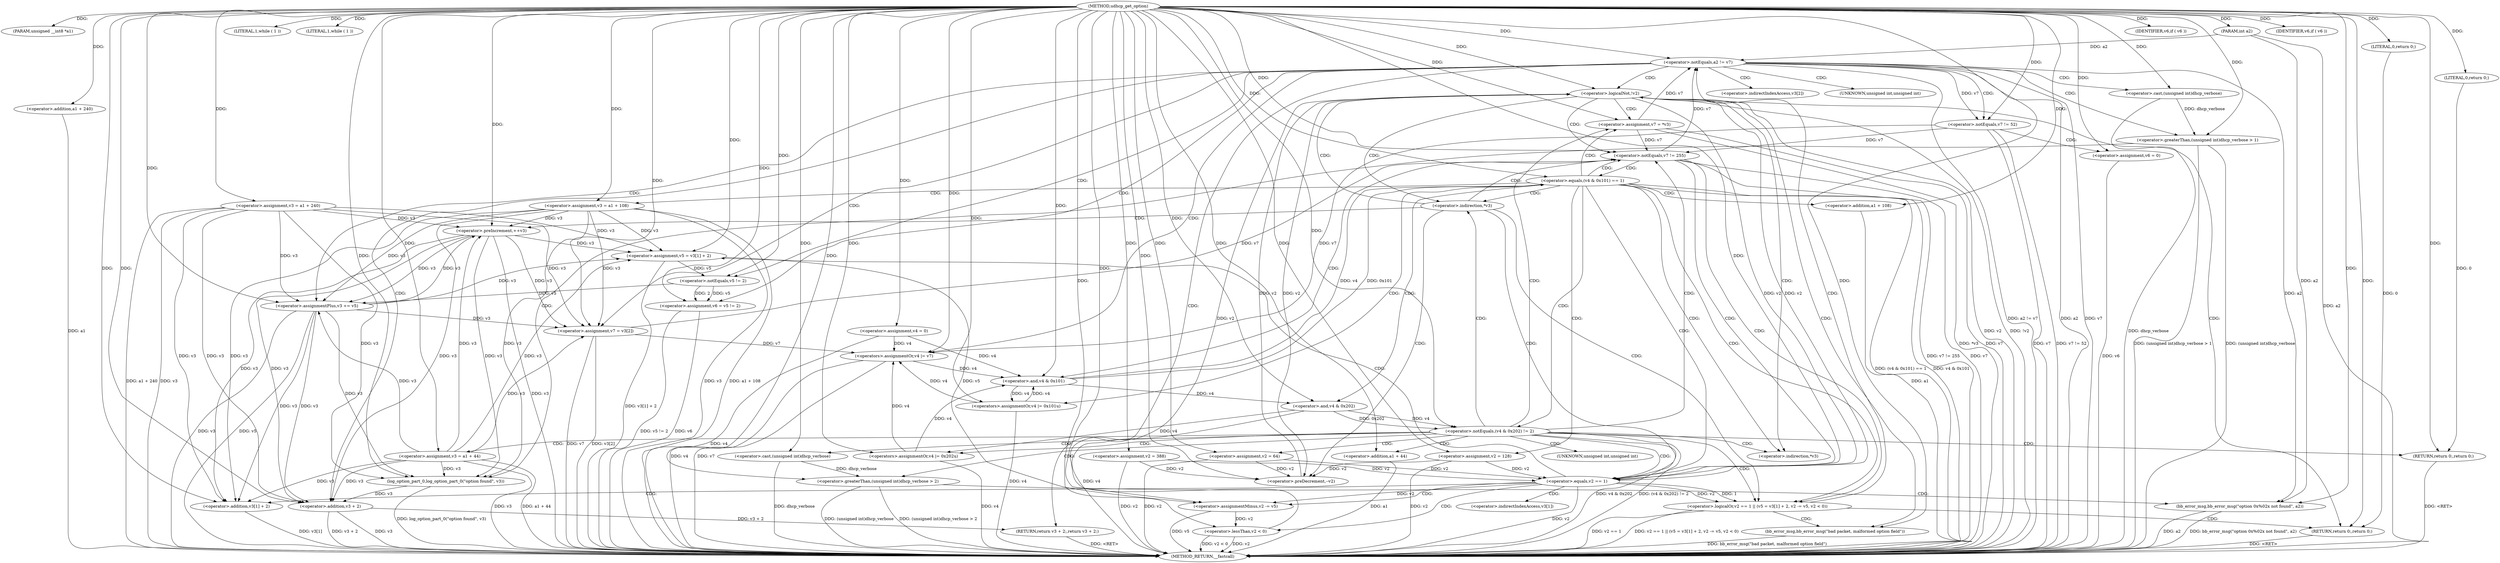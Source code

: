digraph udhcp_get_option {  
"1000107" [label = "(METHOD,udhcp_get_option)" ]
"1000277" [label = "(METHOD_RETURN,__fastcall)" ]
"1000108" [label = "(PARAM,unsigned __int8 *a1)" ]
"1000109" [label = "(PARAM,int a2)" ]
"1000117" [label = "(<operator>.assignment,v2 = 388)" ]
"1000120" [label = "(<operator>.assignment,v3 = a1 + 240)" ]
"1000122" [label = "(<operator>.addition,a1 + 240)" ]
"1000125" [label = "(<operator>.assignment,v4 = 0)" ]
"1000129" [label = "(LITERAL,1,while ( 1 ))" ]
"1000132" [label = "(LITERAL,1,while ( 1 ))" ]
"1000134" [label = "(<operator>.assignment,v7 = *v3)" ]
"1000142" [label = "(<operator>.preDecrement,--v2)" ]
"1000144" [label = "(<operator>.preIncrement,++v3)" ]
"1000148" [label = "(<operator>.logicalNot,!v2)" ]
"1000152" [label = "(<operator>.notEquals,v7 != 255)" ]
"1000157" [label = "(<operator>.equals,(v4 & 0x101) == 1)" ]
"1000158" [label = "(<operator>.and,v4 & 0x101)" ]
"1000163" [label = "(<operators>.assignmentOr,v4 |= 0x101u)" ]
"1000166" [label = "(<operator>.assignment,v3 = a1 + 108)" ]
"1000168" [label = "(<operator>.addition,a1 + 108)" ]
"1000171" [label = "(<operator>.assignment,v2 = 128)" ]
"1000177" [label = "(<operator>.notEquals,(v4 & 0x202) != 2)" ]
"1000178" [label = "(<operator>.and,v4 & 0x202)" ]
"1000184" [label = "(<operator>.greaterThan,(unsigned int)dhcp_verbose > 2)" ]
"1000185" [label = "(<operator>.cast,(unsigned int)dhcp_verbose)" ]
"1000189" [label = "(bb_error_msg,bb_error_msg(\"option 0x%02x not found\", a2))" ]
"1000192" [label = "(RETURN,return 0;,return 0;)" ]
"1000193" [label = "(LITERAL,0,return 0;)" ]
"1000194" [label = "(<operators>.assignmentOr,v4 |= 0x202u)" ]
"1000197" [label = "(<operator>.assignment,v3 = a1 + 44)" ]
"1000199" [label = "(<operator>.addition,a1 + 44)" ]
"1000202" [label = "(<operator>.assignment,v2 = 64)" ]
"1000206" [label = "(<operator>.logicalOr,v2 == 1 || (v5 = v3[1] + 2, v2 -= v5, v2 < 0))" ]
"1000207" [label = "(<operator>.equals,v2 == 1)" ]
"1000211" [label = "(<operator>.assignment,v5 = v3[1] + 2)" ]
"1000213" [label = "(<operator>.addition,v3[1] + 2)" ]
"1000219" [label = "(<operator>.assignmentMinus,v2 -= v5)" ]
"1000222" [label = "(<operator>.lessThan,v2 < 0)" ]
"1000227" [label = "(bb_error_msg,bb_error_msg(\"bad packet, malformed option field\"))" ]
"1000229" [label = "(RETURN,return 0;,return 0;)" ]
"1000230" [label = "(LITERAL,0,return 0;)" ]
"1000232" [label = "(<operator>.notEquals,a2 != v7)" ]
"1000236" [label = "(<operator>.assignment,v6 = v5 != 2)" ]
"1000238" [label = "(<operator>.notEquals,v5 != 2)" ]
"1000242" [label = "(<operator>.notEquals,v7 != 52)" ]
"1000245" [label = "(<operator>.assignment,v6 = 0)" ]
"1000249" [label = "(IDENTIFIER,v6,if ( v6 ))" ]
"1000250" [label = "(<operator>.assignment,v7 = v3[2])" ]
"1000255" [label = "(<operator>.assignmentPlus,v3 += v5)" ]
"1000259" [label = "(IDENTIFIER,v6,if ( v6 ))" ]
"1000260" [label = "(<operators>.assignmentOr,v4 |= v7)" ]
"1000265" [label = "(<operator>.greaterThan,(unsigned int)dhcp_verbose > 1)" ]
"1000266" [label = "(<operator>.cast,(unsigned int)dhcp_verbose)" ]
"1000270" [label = "(log_option_part_0,log_option_part_0(\"option found\", v3))" ]
"1000273" [label = "(RETURN,return v3 + 2;,return v3 + 2;)" ]
"1000274" [label = "(<operator>.addition,v3 + 2)" ]
"1000136" [label = "(<operator>.indirection,*v3)" ]
"1000139" [label = "(<operator>.indirection,*v3)" ]
"1000186" [label = "(UNKNOWN,unsigned int,unsigned int)" ]
"1000214" [label = "(<operator>.indirectIndexAccess,v3[1])" ]
"1000252" [label = "(<operator>.indirectIndexAccess,v3[2])" ]
"1000267" [label = "(UNKNOWN,unsigned int,unsigned int)" ]
  "1000273" -> "1000277"  [ label = "DDG: <RET>"] 
  "1000229" -> "1000277"  [ label = "DDG: <RET>"] 
  "1000192" -> "1000277"  [ label = "DDG: <RET>"] 
  "1000232" -> "1000277"  [ label = "DDG: a2"] 
  "1000213" -> "1000277"  [ label = "DDG: v3[1]"] 
  "1000148" -> "1000277"  [ label = "DDG: v2"] 
  "1000274" -> "1000277"  [ label = "DDG: v3"] 
  "1000197" -> "1000277"  [ label = "DDG: v3"] 
  "1000206" -> "1000277"  [ label = "DDG: v2 == 1 || (v5 = v3[1] + 2, v2 -= v5, v2 < 0)"] 
  "1000185" -> "1000277"  [ label = "DDG: dhcp_verbose"] 
  "1000144" -> "1000277"  [ label = "DDG: v3"] 
  "1000236" -> "1000277"  [ label = "DDG: v5 != 2"] 
  "1000194" -> "1000277"  [ label = "DDG: v4"] 
  "1000250" -> "1000277"  [ label = "DDG: v7"] 
  "1000163" -> "1000277"  [ label = "DDG: v4"] 
  "1000166" -> "1000277"  [ label = "DDG: v3"] 
  "1000134" -> "1000277"  [ label = "DDG: *v3"] 
  "1000242" -> "1000277"  [ label = "DDG: v7"] 
  "1000199" -> "1000277"  [ label = "DDG: a1"] 
  "1000189" -> "1000277"  [ label = "DDG: a2"] 
  "1000197" -> "1000277"  [ label = "DDG: a1 + 44"] 
  "1000202" -> "1000277"  [ label = "DDG: v2"] 
  "1000109" -> "1000277"  [ label = "DDG: a2"] 
  "1000222" -> "1000277"  [ label = "DDG: v2"] 
  "1000189" -> "1000277"  [ label = "DDG: bb_error_msg(\"option 0x%02x not found\", a2)"] 
  "1000120" -> "1000277"  [ label = "DDG: a1 + 240"] 
  "1000184" -> "1000277"  [ label = "DDG: (unsigned int)dhcp_verbose > 2"] 
  "1000211" -> "1000277"  [ label = "DDG: v3[1] + 2"] 
  "1000117" -> "1000277"  [ label = "DDG: v2"] 
  "1000265" -> "1000277"  [ label = "DDG: (unsigned int)dhcp_verbose > 1"] 
  "1000177" -> "1000277"  [ label = "DDG: v4 & 0x202"] 
  "1000245" -> "1000277"  [ label = "DDG: v6"] 
  "1000157" -> "1000277"  [ label = "DDG: (v4 & 0x101) == 1"] 
  "1000219" -> "1000277"  [ label = "DDG: v5"] 
  "1000152" -> "1000277"  [ label = "DDG: v7 != 255"] 
  "1000232" -> "1000277"  [ label = "DDG: v7"] 
  "1000120" -> "1000277"  [ label = "DDG: v3"] 
  "1000255" -> "1000277"  [ label = "DDG: v3"] 
  "1000274" -> "1000277"  [ label = "DDG: v3 + 2"] 
  "1000270" -> "1000277"  [ label = "DDG: log_option_part_0(\"option found\", v3)"] 
  "1000265" -> "1000277"  [ label = "DDG: (unsigned int)dhcp_verbose"] 
  "1000266" -> "1000277"  [ label = "DDG: dhcp_verbose"] 
  "1000227" -> "1000277"  [ label = "DDG: bb_error_msg(\"bad packet, malformed option field\")"] 
  "1000152" -> "1000277"  [ label = "DDG: v7"] 
  "1000148" -> "1000277"  [ label = "DDG: !v2"] 
  "1000157" -> "1000277"  [ label = "DDG: v4 & 0x101"] 
  "1000236" -> "1000277"  [ label = "DDG: v6"] 
  "1000232" -> "1000277"  [ label = "DDG: a2 != v7"] 
  "1000184" -> "1000277"  [ label = "DDG: (unsigned int)dhcp_verbose"] 
  "1000206" -> "1000277"  [ label = "DDG: v2 == 1"] 
  "1000222" -> "1000277"  [ label = "DDG: v2 < 0"] 
  "1000260" -> "1000277"  [ label = "DDG: v4"] 
  "1000250" -> "1000277"  [ label = "DDG: v3[2]"] 
  "1000207" -> "1000277"  [ label = "DDG: v2"] 
  "1000255" -> "1000277"  [ label = "DDG: v5"] 
  "1000134" -> "1000277"  [ label = "DDG: v7"] 
  "1000125" -> "1000277"  [ label = "DDG: v4"] 
  "1000177" -> "1000277"  [ label = "DDG: (v4 & 0x202) != 2"] 
  "1000242" -> "1000277"  [ label = "DDG: v7 != 52"] 
  "1000178" -> "1000277"  [ label = "DDG: v4"] 
  "1000168" -> "1000277"  [ label = "DDG: a1"] 
  "1000260" -> "1000277"  [ label = "DDG: v7"] 
  "1000171" -> "1000277"  [ label = "DDG: v2"] 
  "1000122" -> "1000277"  [ label = "DDG: a1"] 
  "1000166" -> "1000277"  [ label = "DDG: a1 + 108"] 
  "1000107" -> "1000108"  [ label = "DDG: "] 
  "1000107" -> "1000109"  [ label = "DDG: "] 
  "1000107" -> "1000117"  [ label = "DDG: "] 
  "1000107" -> "1000120"  [ label = "DDG: "] 
  "1000107" -> "1000122"  [ label = "DDG: "] 
  "1000107" -> "1000125"  [ label = "DDG: "] 
  "1000107" -> "1000129"  [ label = "DDG: "] 
  "1000107" -> "1000132"  [ label = "DDG: "] 
  "1000107" -> "1000134"  [ label = "DDG: "] 
  "1000202" -> "1000142"  [ label = "DDG: v2"] 
  "1000117" -> "1000142"  [ label = "DDG: v2"] 
  "1000148" -> "1000142"  [ label = "DDG: v2"] 
  "1000171" -> "1000142"  [ label = "DDG: v2"] 
  "1000107" -> "1000142"  [ label = "DDG: "] 
  "1000166" -> "1000144"  [ label = "DDG: v3"] 
  "1000120" -> "1000144"  [ label = "DDG: v3"] 
  "1000255" -> "1000144"  [ label = "DDG: v3"] 
  "1000197" -> "1000144"  [ label = "DDG: v3"] 
  "1000107" -> "1000144"  [ label = "DDG: "] 
  "1000142" -> "1000148"  [ label = "DDG: v2"] 
  "1000222" -> "1000148"  [ label = "DDG: v2"] 
  "1000207" -> "1000148"  [ label = "DDG: v2"] 
  "1000107" -> "1000148"  [ label = "DDG: "] 
  "1000242" -> "1000152"  [ label = "DDG: v7"] 
  "1000134" -> "1000152"  [ label = "DDG: v7"] 
  "1000250" -> "1000152"  [ label = "DDG: v7"] 
  "1000107" -> "1000152"  [ label = "DDG: "] 
  "1000158" -> "1000157"  [ label = "DDG: v4"] 
  "1000158" -> "1000157"  [ label = "DDG: 0x101"] 
  "1000163" -> "1000158"  [ label = "DDG: v4"] 
  "1000260" -> "1000158"  [ label = "DDG: v4"] 
  "1000125" -> "1000158"  [ label = "DDG: v4"] 
  "1000194" -> "1000158"  [ label = "DDG: v4"] 
  "1000107" -> "1000158"  [ label = "DDG: "] 
  "1000107" -> "1000157"  [ label = "DDG: "] 
  "1000107" -> "1000163"  [ label = "DDG: "] 
  "1000158" -> "1000163"  [ label = "DDG: v4"] 
  "1000107" -> "1000166"  [ label = "DDG: "] 
  "1000107" -> "1000168"  [ label = "DDG: "] 
  "1000107" -> "1000171"  [ label = "DDG: "] 
  "1000178" -> "1000177"  [ label = "DDG: v4"] 
  "1000178" -> "1000177"  [ label = "DDG: 0x202"] 
  "1000158" -> "1000178"  [ label = "DDG: v4"] 
  "1000107" -> "1000178"  [ label = "DDG: "] 
  "1000107" -> "1000177"  [ label = "DDG: "] 
  "1000185" -> "1000184"  [ label = "DDG: dhcp_verbose"] 
  "1000107" -> "1000185"  [ label = "DDG: "] 
  "1000107" -> "1000184"  [ label = "DDG: "] 
  "1000107" -> "1000189"  [ label = "DDG: "] 
  "1000232" -> "1000189"  [ label = "DDG: a2"] 
  "1000109" -> "1000189"  [ label = "DDG: a2"] 
  "1000193" -> "1000192"  [ label = "DDG: 0"] 
  "1000107" -> "1000192"  [ label = "DDG: "] 
  "1000107" -> "1000193"  [ label = "DDG: "] 
  "1000107" -> "1000194"  [ label = "DDG: "] 
  "1000178" -> "1000194"  [ label = "DDG: v4"] 
  "1000107" -> "1000197"  [ label = "DDG: "] 
  "1000107" -> "1000199"  [ label = "DDG: "] 
  "1000107" -> "1000202"  [ label = "DDG: "] 
  "1000207" -> "1000206"  [ label = "DDG: v2"] 
  "1000207" -> "1000206"  [ label = "DDG: 1"] 
  "1000202" -> "1000207"  [ label = "DDG: v2"] 
  "1000117" -> "1000207"  [ label = "DDG: v2"] 
  "1000148" -> "1000207"  [ label = "DDG: v2"] 
  "1000171" -> "1000207"  [ label = "DDG: v2"] 
  "1000107" -> "1000207"  [ label = "DDG: "] 
  "1000166" -> "1000211"  [ label = "DDG: v3"] 
  "1000120" -> "1000211"  [ label = "DDG: v3"] 
  "1000255" -> "1000211"  [ label = "DDG: v3"] 
  "1000197" -> "1000211"  [ label = "DDG: v3"] 
  "1000144" -> "1000211"  [ label = "DDG: v3"] 
  "1000107" -> "1000211"  [ label = "DDG: "] 
  "1000166" -> "1000213"  [ label = "DDG: v3"] 
  "1000120" -> "1000213"  [ label = "DDG: v3"] 
  "1000255" -> "1000213"  [ label = "DDG: v3"] 
  "1000197" -> "1000213"  [ label = "DDG: v3"] 
  "1000144" -> "1000213"  [ label = "DDG: v3"] 
  "1000107" -> "1000213"  [ label = "DDG: "] 
  "1000211" -> "1000219"  [ label = "DDG: v5"] 
  "1000107" -> "1000219"  [ label = "DDG: "] 
  "1000207" -> "1000219"  [ label = "DDG: v2"] 
  "1000219" -> "1000222"  [ label = "DDG: v2"] 
  "1000107" -> "1000222"  [ label = "DDG: "] 
  "1000107" -> "1000227"  [ label = "DDG: "] 
  "1000230" -> "1000229"  [ label = "DDG: 0"] 
  "1000107" -> "1000229"  [ label = "DDG: "] 
  "1000107" -> "1000230"  [ label = "DDG: "] 
  "1000109" -> "1000232"  [ label = "DDG: a2"] 
  "1000107" -> "1000232"  [ label = "DDG: "] 
  "1000152" -> "1000232"  [ label = "DDG: v7"] 
  "1000134" -> "1000232"  [ label = "DDG: v7"] 
  "1000238" -> "1000236"  [ label = "DDG: v5"] 
  "1000238" -> "1000236"  [ label = "DDG: 2"] 
  "1000107" -> "1000236"  [ label = "DDG: "] 
  "1000107" -> "1000238"  [ label = "DDG: "] 
  "1000211" -> "1000238"  [ label = "DDG: v5"] 
  "1000232" -> "1000242"  [ label = "DDG: v7"] 
  "1000107" -> "1000242"  [ label = "DDG: "] 
  "1000107" -> "1000245"  [ label = "DDG: "] 
  "1000107" -> "1000249"  [ label = "DDG: "] 
  "1000166" -> "1000250"  [ label = "DDG: v3"] 
  "1000120" -> "1000250"  [ label = "DDG: v3"] 
  "1000255" -> "1000250"  [ label = "DDG: v3"] 
  "1000197" -> "1000250"  [ label = "DDG: v3"] 
  "1000144" -> "1000250"  [ label = "DDG: v3"] 
  "1000107" -> "1000250"  [ label = "DDG: "] 
  "1000238" -> "1000255"  [ label = "DDG: v5"] 
  "1000107" -> "1000255"  [ label = "DDG: "] 
  "1000166" -> "1000255"  [ label = "DDG: v3"] 
  "1000120" -> "1000255"  [ label = "DDG: v3"] 
  "1000197" -> "1000255"  [ label = "DDG: v3"] 
  "1000144" -> "1000255"  [ label = "DDG: v3"] 
  "1000107" -> "1000259"  [ label = "DDG: "] 
  "1000242" -> "1000260"  [ label = "DDG: v7"] 
  "1000250" -> "1000260"  [ label = "DDG: v7"] 
  "1000107" -> "1000260"  [ label = "DDG: "] 
  "1000163" -> "1000260"  [ label = "DDG: v4"] 
  "1000125" -> "1000260"  [ label = "DDG: v4"] 
  "1000194" -> "1000260"  [ label = "DDG: v4"] 
  "1000266" -> "1000265"  [ label = "DDG: dhcp_verbose"] 
  "1000107" -> "1000266"  [ label = "DDG: "] 
  "1000107" -> "1000265"  [ label = "DDG: "] 
  "1000107" -> "1000270"  [ label = "DDG: "] 
  "1000166" -> "1000270"  [ label = "DDG: v3"] 
  "1000120" -> "1000270"  [ label = "DDG: v3"] 
  "1000255" -> "1000270"  [ label = "DDG: v3"] 
  "1000197" -> "1000270"  [ label = "DDG: v3"] 
  "1000144" -> "1000270"  [ label = "DDG: v3"] 
  "1000274" -> "1000273"  [ label = "DDG: v3 + 2"] 
  "1000166" -> "1000274"  [ label = "DDG: v3"] 
  "1000120" -> "1000274"  [ label = "DDG: v3"] 
  "1000197" -> "1000274"  [ label = "DDG: v3"] 
  "1000144" -> "1000274"  [ label = "DDG: v3"] 
  "1000255" -> "1000274"  [ label = "DDG: v3"] 
  "1000270" -> "1000274"  [ label = "DDG: v3"] 
  "1000107" -> "1000274"  [ label = "DDG: "] 
  "1000139" -> "1000144"  [ label = "CDG: "] 
  "1000139" -> "1000142"  [ label = "CDG: "] 
  "1000139" -> "1000148"  [ label = "CDG: "] 
  "1000139" -> "1000207"  [ label = "CDG: "] 
  "1000139" -> "1000206"  [ label = "CDG: "] 
  "1000139" -> "1000152"  [ label = "CDG: "] 
  "1000148" -> "1000229"  [ label = "CDG: "] 
  "1000148" -> "1000227"  [ label = "CDG: "] 
  "1000148" -> "1000139"  [ label = "CDG: "] 
  "1000148" -> "1000136"  [ label = "CDG: "] 
  "1000148" -> "1000134"  [ label = "CDG: "] 
  "1000148" -> "1000152"  [ label = "CDG: "] 
  "1000152" -> "1000207"  [ label = "CDG: "] 
  "1000152" -> "1000206"  [ label = "CDG: "] 
  "1000152" -> "1000158"  [ label = "CDG: "] 
  "1000152" -> "1000157"  [ label = "CDG: "] 
  "1000157" -> "1000171"  [ label = "CDG: "] 
  "1000157" -> "1000168"  [ label = "CDG: "] 
  "1000157" -> "1000166"  [ label = "CDG: "] 
  "1000157" -> "1000163"  [ label = "CDG: "] 
  "1000157" -> "1000178"  [ label = "CDG: "] 
  "1000157" -> "1000177"  [ label = "CDG: "] 
  "1000157" -> "1000207"  [ label = "CDG: "] 
  "1000157" -> "1000206"  [ label = "CDG: "] 
  "1000157" -> "1000139"  [ label = "CDG: "] 
  "1000157" -> "1000136"  [ label = "CDG: "] 
  "1000157" -> "1000134"  [ label = "CDG: "] 
  "1000157" -> "1000152"  [ label = "CDG: "] 
  "1000177" -> "1000192"  [ label = "CDG: "] 
  "1000177" -> "1000186"  [ label = "CDG: "] 
  "1000177" -> "1000185"  [ label = "CDG: "] 
  "1000177" -> "1000184"  [ label = "CDG: "] 
  "1000177" -> "1000202"  [ label = "CDG: "] 
  "1000177" -> "1000199"  [ label = "CDG: "] 
  "1000177" -> "1000197"  [ label = "CDG: "] 
  "1000177" -> "1000194"  [ label = "CDG: "] 
  "1000177" -> "1000207"  [ label = "CDG: "] 
  "1000177" -> "1000206"  [ label = "CDG: "] 
  "1000177" -> "1000139"  [ label = "CDG: "] 
  "1000177" -> "1000136"  [ label = "CDG: "] 
  "1000177" -> "1000134"  [ label = "CDG: "] 
  "1000177" -> "1000152"  [ label = "CDG: "] 
  "1000184" -> "1000189"  [ label = "CDG: "] 
  "1000206" -> "1000232"  [ label = "CDG: "] 
  "1000206" -> "1000229"  [ label = "CDG: "] 
  "1000206" -> "1000227"  [ label = "CDG: "] 
  "1000207" -> "1000222"  [ label = "CDG: "] 
  "1000207" -> "1000219"  [ label = "CDG: "] 
  "1000207" -> "1000214"  [ label = "CDG: "] 
  "1000207" -> "1000213"  [ label = "CDG: "] 
  "1000207" -> "1000211"  [ label = "CDG: "] 
  "1000232" -> "1000238"  [ label = "CDG: "] 
  "1000232" -> "1000236"  [ label = "CDG: "] 
  "1000232" -> "1000255"  [ label = "CDG: "] 
  "1000232" -> "1000242"  [ label = "CDG: "] 
  "1000232" -> "1000267"  [ label = "CDG: "] 
  "1000232" -> "1000266"  [ label = "CDG: "] 
  "1000232" -> "1000265"  [ label = "CDG: "] 
  "1000232" -> "1000274"  [ label = "CDG: "] 
  "1000232" -> "1000273"  [ label = "CDG: "] 
  "1000232" -> "1000148"  [ label = "CDG: "] 
  "1000232" -> "1000252"  [ label = "CDG: "] 
  "1000232" -> "1000250"  [ label = "CDG: "] 
  "1000232" -> "1000260"  [ label = "CDG: "] 
  "1000242" -> "1000245"  [ label = "CDG: "] 
  "1000265" -> "1000270"  [ label = "CDG: "] 
}
